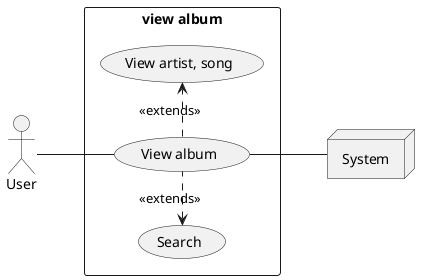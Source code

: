 @startuml uc_show_album

actor User

left to right direction

rectangle "view album"{
  usecase "View album" as view_album

  usecase "Search" as search
  usecase "View artist, song" as view

  User -- view_album
  view_album .left.> search: <<extends>>
  view_album .> view: <<extends>>
}

node System
view_album -- System

@enduml